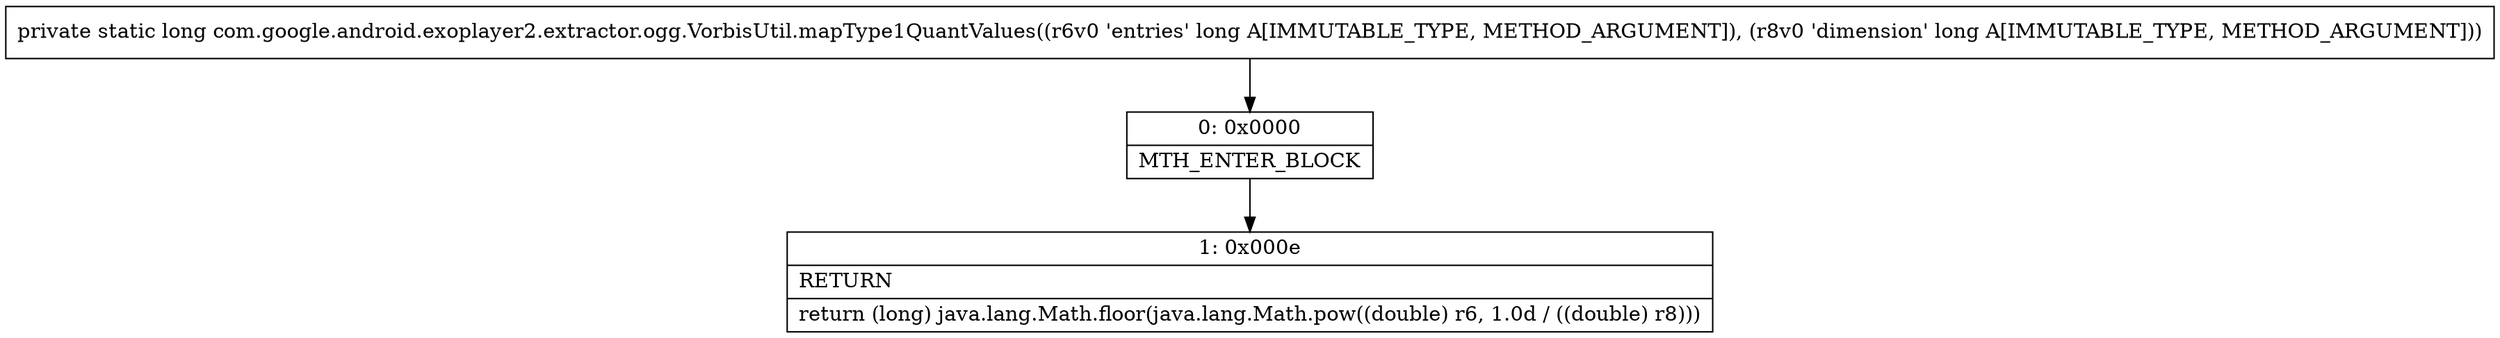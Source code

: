 digraph "CFG forcom.google.android.exoplayer2.extractor.ogg.VorbisUtil.mapType1QuantValues(JJ)J" {
Node_0 [shape=record,label="{0\:\ 0x0000|MTH_ENTER_BLOCK\l}"];
Node_1 [shape=record,label="{1\:\ 0x000e|RETURN\l|return (long) java.lang.Math.floor(java.lang.Math.pow((double) r6, 1.0d \/ ((double) r8)))\l}"];
MethodNode[shape=record,label="{private static long com.google.android.exoplayer2.extractor.ogg.VorbisUtil.mapType1QuantValues((r6v0 'entries' long A[IMMUTABLE_TYPE, METHOD_ARGUMENT]), (r8v0 'dimension' long A[IMMUTABLE_TYPE, METHOD_ARGUMENT])) }"];
MethodNode -> Node_0;
Node_0 -> Node_1;
}

